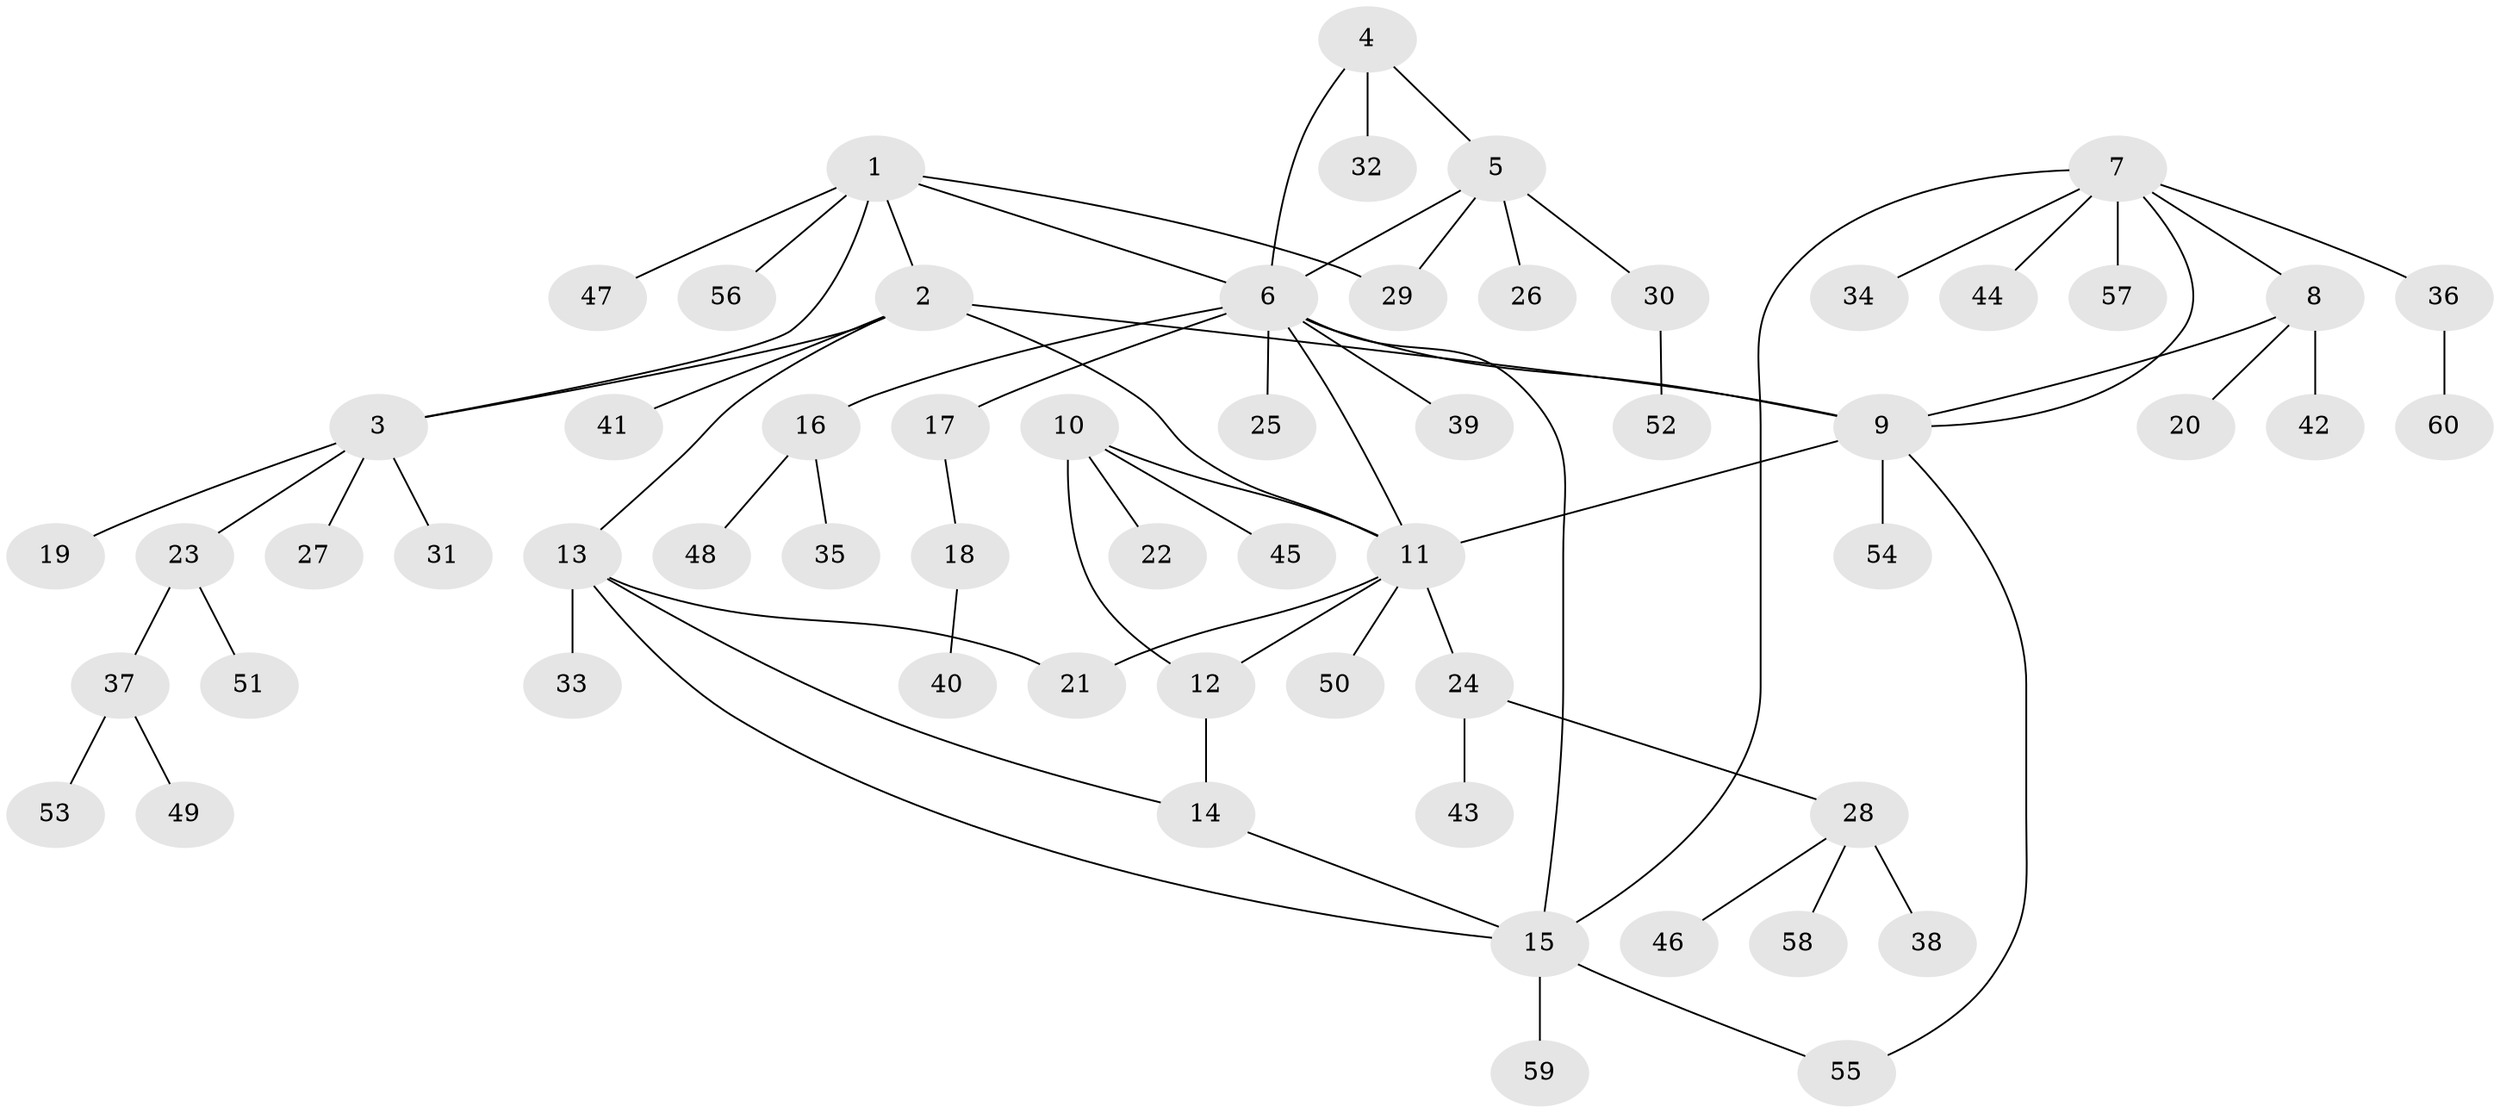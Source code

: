 // Generated by graph-tools (version 1.1) at 2025/37/03/09/25 02:37:12]
// undirected, 60 vertices, 73 edges
graph export_dot {
graph [start="1"]
  node [color=gray90,style=filled];
  1;
  2;
  3;
  4;
  5;
  6;
  7;
  8;
  9;
  10;
  11;
  12;
  13;
  14;
  15;
  16;
  17;
  18;
  19;
  20;
  21;
  22;
  23;
  24;
  25;
  26;
  27;
  28;
  29;
  30;
  31;
  32;
  33;
  34;
  35;
  36;
  37;
  38;
  39;
  40;
  41;
  42;
  43;
  44;
  45;
  46;
  47;
  48;
  49;
  50;
  51;
  52;
  53;
  54;
  55;
  56;
  57;
  58;
  59;
  60;
  1 -- 2;
  1 -- 3;
  1 -- 6;
  1 -- 29;
  1 -- 47;
  1 -- 56;
  2 -- 3;
  2 -- 9;
  2 -- 11;
  2 -- 13;
  2 -- 41;
  3 -- 19;
  3 -- 23;
  3 -- 27;
  3 -- 31;
  4 -- 5;
  4 -- 6;
  4 -- 32;
  5 -- 6;
  5 -- 26;
  5 -- 29;
  5 -- 30;
  6 -- 9;
  6 -- 11;
  6 -- 15;
  6 -- 16;
  6 -- 17;
  6 -- 25;
  6 -- 39;
  7 -- 8;
  7 -- 9;
  7 -- 15;
  7 -- 34;
  7 -- 36;
  7 -- 44;
  7 -- 57;
  8 -- 9;
  8 -- 20;
  8 -- 42;
  9 -- 11;
  9 -- 54;
  9 -- 55;
  10 -- 11;
  10 -- 12;
  10 -- 22;
  10 -- 45;
  11 -- 12;
  11 -- 21;
  11 -- 24;
  11 -- 50;
  12 -- 14;
  13 -- 14;
  13 -- 15;
  13 -- 21;
  13 -- 33;
  14 -- 15;
  15 -- 55;
  15 -- 59;
  16 -- 35;
  16 -- 48;
  17 -- 18;
  18 -- 40;
  23 -- 37;
  23 -- 51;
  24 -- 28;
  24 -- 43;
  28 -- 38;
  28 -- 46;
  28 -- 58;
  30 -- 52;
  36 -- 60;
  37 -- 49;
  37 -- 53;
}
